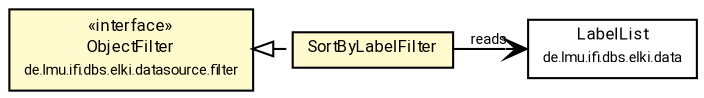 #!/usr/local/bin/dot
#
# Class diagram 
# Generated by UMLGraph version R5_7_2-60-g0e99a6 (http://www.spinellis.gr/umlgraph/)
#

digraph G {
	graph [fontnames="svg"]
	edge [fontname="Roboto",fontsize=7,labelfontname="Roboto",labelfontsize=7,color="black"];
	node [fontname="Roboto",fontcolor="black",fontsize=8,shape=plaintext,margin=0,width=0,height=0];
	nodesep=0.15;
	ranksep=0.25;
	rankdir=LR;
	// de.lmu.ifi.dbs.elki.datasource.filter.ObjectFilter
	c9678668 [label=<<table title="de.lmu.ifi.dbs.elki.datasource.filter.ObjectFilter" border="0" cellborder="1" cellspacing="0" cellpadding="2" bgcolor="LemonChiffon" href="../ObjectFilter.html" target="_parent">
		<tr><td><table border="0" cellspacing="0" cellpadding="1">
		<tr><td align="center" balign="center"> &#171;interface&#187; </td></tr>
		<tr><td align="center" balign="center"> <font face="Roboto">ObjectFilter</font> </td></tr>
		<tr><td align="center" balign="center"> <font face="Roboto" point-size="7.0">de.lmu.ifi.dbs.elki.datasource.filter</font> </td></tr>
		</table></td></tr>
		</table>>, URL="../ObjectFilter.html"];
	// de.lmu.ifi.dbs.elki.data.LabelList
	c9678766 [label=<<table title="de.lmu.ifi.dbs.elki.data.LabelList" border="0" cellborder="1" cellspacing="0" cellpadding="2" href="../../../data/LabelList.html" target="_parent">
		<tr><td><table border="0" cellspacing="0" cellpadding="1">
		<tr><td align="center" balign="center"> <font face="Roboto">LabelList</font> </td></tr>
		<tr><td align="center" balign="center"> <font face="Roboto" point-size="7.0">de.lmu.ifi.dbs.elki.data</font> </td></tr>
		</table></td></tr>
		</table>>, URL="../../../data/LabelList.html"];
	// de.lmu.ifi.dbs.elki.datasource.filter.selection.SortByLabelFilter
	c9680187 [label=<<table title="de.lmu.ifi.dbs.elki.datasource.filter.selection.SortByLabelFilter" border="0" cellborder="1" cellspacing="0" cellpadding="2" bgcolor="lemonChiffon" href="SortByLabelFilter.html" target="_parent">
		<tr><td><table border="0" cellspacing="0" cellpadding="1">
		<tr><td align="center" balign="center"> <font face="Roboto">SortByLabelFilter</font> </td></tr>
		</table></td></tr>
		</table>>, URL="SortByLabelFilter.html"];
	// de.lmu.ifi.dbs.elki.datasource.filter.selection.SortByLabelFilter implements de.lmu.ifi.dbs.elki.datasource.filter.ObjectFilter
	c9678668 -> c9680187 [arrowtail=empty,style=dashed,dir=back,weight=9];
	// de.lmu.ifi.dbs.elki.datasource.filter.selection.SortByLabelFilter navassoc de.lmu.ifi.dbs.elki.data.LabelList
	c9680187 -> c9678766 [arrowhead=open,weight=1,label="reads"];
}

